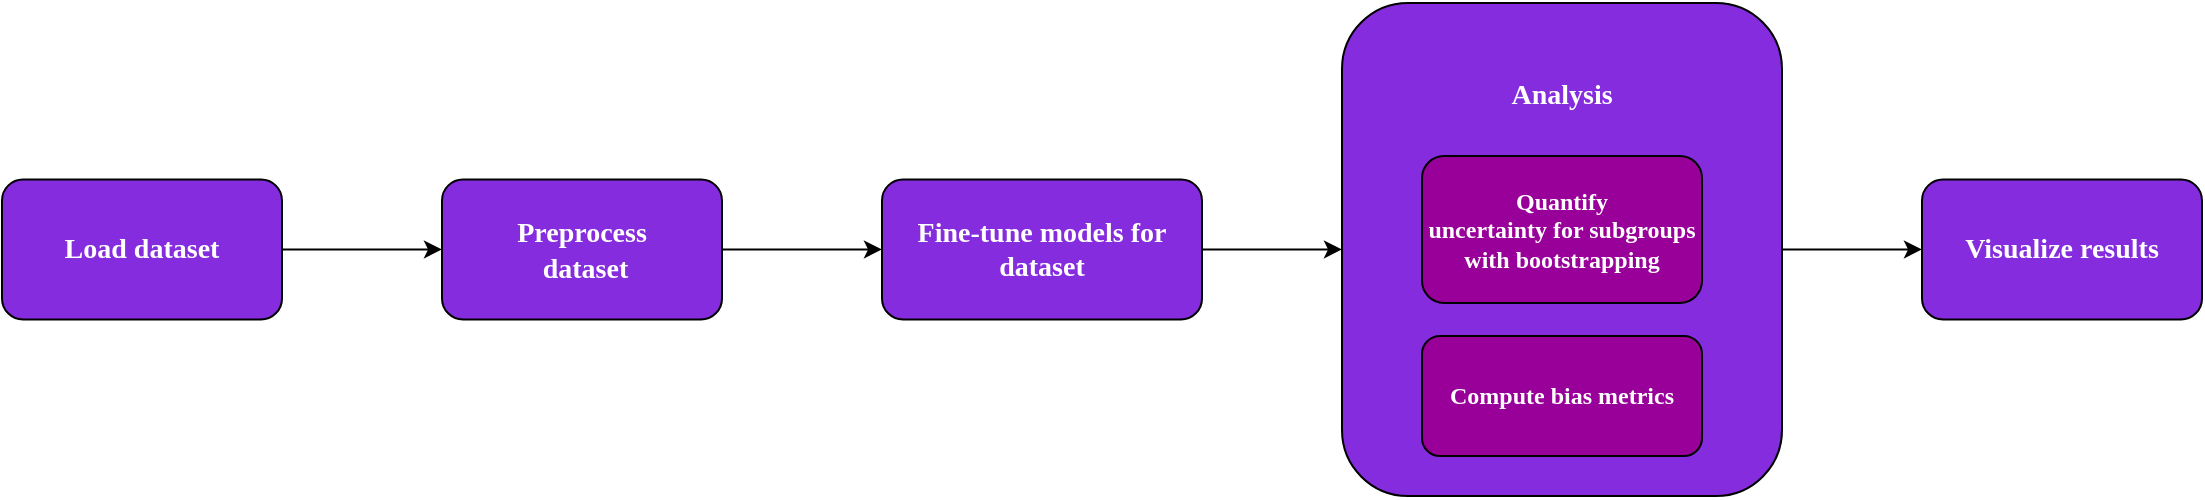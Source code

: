 <mxfile version="20.7.3"><diagram id="aQRAqClkytbqUcFfZQt5" name="Page-1"><mxGraphModel dx="1135" dy="638" grid="1" gridSize="10" guides="1" tooltips="1" connect="1" arrows="1" fold="1" page="1" pageScale="1" pageWidth="850" pageHeight="1100" math="0" shadow="0"><root><mxCell id="0"/><mxCell id="1" parent="0"/><mxCell id="NR_Q3zGdcYZtUHcx7NVW-13" style="edgeStyle=orthogonalEdgeStyle;rounded=0;orthogonalLoop=1;jettySize=auto;html=1;entryX=0;entryY=0.5;entryDx=0;entryDy=0;fontSize=14;" edge="1" parent="1" source="OOUU9Hf3ILu-f6U2OoeW-5" target="NR_Q3zGdcYZtUHcx7NVW-10"><mxGeometry relative="1" as="geometry"/></mxCell><mxCell id="OOUU9Hf3ILu-f6U2OoeW-5" value="&lt;div&gt;&lt;font style=&quot;font-size: 14px;&quot; face=&quot;Comic Sans MS&quot;&gt;&lt;b&gt;&lt;font color=&quot;#FFFFFF&quot;&gt;&lt;font style=&quot;font-size: 14px;&quot;&gt;Analysis&lt;/font&gt;&lt;br&gt;&lt;/font&gt;&lt;/b&gt;&lt;/font&gt;&lt;/div&gt;&lt;div&gt;&lt;font size=&quot;3&quot; face=&quot;Comic Sans MS&quot;&gt;&lt;b&gt;&lt;font color=&quot;#FFFFFF&quot;&gt;&lt;br&gt;&lt;/font&gt;&lt;/b&gt;&lt;/font&gt;&lt;/div&gt;&lt;div&gt;&lt;font size=&quot;3&quot; face=&quot;Comic Sans MS&quot;&gt;&lt;b&gt;&lt;font color=&quot;#FFFFFF&quot;&gt;&lt;br&gt;&lt;/font&gt;&lt;/b&gt;&lt;/font&gt;&lt;/div&gt;&lt;div&gt;&lt;font size=&quot;3&quot;&gt;&lt;br&gt;&lt;/font&gt;&lt;/div&gt;&lt;div&gt;&lt;font size=&quot;3&quot;&gt;&lt;br&gt;&lt;/font&gt;&lt;/div&gt;&lt;div&gt;&lt;font size=&quot;3&quot;&gt;&lt;br&gt;&lt;/font&gt;&lt;/div&gt;&lt;div&gt;&lt;font size=&quot;3&quot;&gt;&lt;br&gt;&lt;/font&gt;&lt;/div&gt;&lt;div&gt;&lt;font size=&quot;3&quot;&gt;&lt;br&gt;&lt;/font&gt;&lt;/div&gt;&lt;div&gt;&lt;font size=&quot;3&quot;&gt;&lt;br&gt;&lt;/font&gt;&lt;/div&gt;" style="rounded=1;whiteSpace=wrap;html=1;fillColor=#852CDE;perimeterSpacing=0;" parent="1" vertex="1"><mxGeometry x="720" y="213.44" width="220" height="246.57" as="geometry"/></mxCell><mxCell id="fOtI29H3gwgzJLOCSWZ0-18" value="&lt;font face=&quot;Comic Sans MS&quot;&gt;&lt;b&gt;&lt;font color=&quot;#FFFFFF&quot;&gt;&lt;font face=&quot;Comic Sans MS&quot;&gt;&lt;b&gt;&lt;font color=&quot;#FFFFFF&quot;&gt;Quantify&lt;br&gt;&lt;/font&gt;&lt;/b&gt;&lt;/font&gt;uncertainty for subgroups with bootstrapping&lt;br&gt;&lt;/font&gt;&lt;/b&gt;&lt;/font&gt;" style="rounded=1;whiteSpace=wrap;html=1;fillColor=#990099;perimeterSpacing=0;" parent="1" vertex="1"><mxGeometry x="760" y="290" width="140" height="73.44" as="geometry"/></mxCell><mxCell id="fOtI29H3gwgzJLOCSWZ0-13" value="&lt;font face=&quot;Comic Sans MS&quot;&gt;&lt;b&gt;&lt;font color=&quot;#FFFFFF&quot;&gt;Compute bias metrics&lt;br&gt;&lt;/font&gt;&lt;/b&gt;&lt;/font&gt;" style="rounded=1;whiteSpace=wrap;html=1;fillColor=#990099;" parent="1" vertex="1"><mxGeometry x="760" y="380" width="140" height="60" as="geometry"/></mxCell><mxCell id="NR_Q3zGdcYZtUHcx7NVW-9" style="edgeStyle=orthogonalEdgeStyle;rounded=0;orthogonalLoop=1;jettySize=auto;html=1;entryX=0;entryY=0.5;entryDx=0;entryDy=0;fontSize=14;" edge="1" parent="1" source="OOUU9Hf3ILu-f6U2OoeW-8" target="OOUU9Hf3ILu-f6U2OoeW-5"><mxGeometry relative="1" as="geometry"/></mxCell><mxCell id="OOUU9Hf3ILu-f6U2OoeW-8" value="&lt;font style=&quot;font-size: 14px;&quot; face=&quot;Comic Sans MS&quot;&gt;&lt;b&gt;&lt;font color=&quot;#FFFFFF&quot;&gt;Fine-tune models for dataset&lt;br&gt;&lt;/font&gt;&lt;/b&gt;&lt;/font&gt;" style="rounded=1;whiteSpace=wrap;html=1;fillColor=#852CDE;" parent="1" vertex="1"><mxGeometry x="490" y="301.72" width="160" height="70" as="geometry"/></mxCell><mxCell id="NR_Q3zGdcYZtUHcx7NVW-7" style="edgeStyle=orthogonalEdgeStyle;rounded=0;orthogonalLoop=1;jettySize=auto;html=1;entryX=0;entryY=0.5;entryDx=0;entryDy=0;fontSize=14;" edge="1" parent="1" source="NR_Q3zGdcYZtUHcx7NVW-2" target="OOUU9Hf3ILu-f6U2OoeW-8"><mxGeometry relative="1" as="geometry"/></mxCell><mxCell id="NR_Q3zGdcYZtUHcx7NVW-2" value="&lt;font style=&quot;font-size: 14px;&quot;&gt;&lt;b&gt;&lt;font style=&quot;font-size: 14px;&quot; color=&quot;#FFFFFF&quot;&gt;&lt;font style=&quot;font-size: 14px;&quot; face=&quot;Comic Sans MS&quot;&gt;Preprocess&lt;/font&gt;&lt;/font&gt;&lt;/b&gt;&lt;/font&gt;&lt;div style=&quot;font-size: 14px;&quot;&gt;&lt;font style=&quot;font-size: 14px;&quot; face=&quot;Comic Sans MS&quot;&gt;&lt;b&gt;&lt;font style=&quot;font-size: 14px;&quot; color=&quot;#FFFFFF&quot;&gt;&amp;nbsp;dataset&lt;/font&gt;&lt;/b&gt;&lt;/font&gt;&lt;/div&gt;" style="rounded=1;whiteSpace=wrap;html=1;fillColor=#852CDE;perimeterSpacing=0;" vertex="1" parent="1"><mxGeometry x="270" y="301.72" width="140" height="70" as="geometry"/></mxCell><mxCell id="NR_Q3zGdcYZtUHcx7NVW-4" style="edgeStyle=orthogonalEdgeStyle;rounded=0;orthogonalLoop=1;jettySize=auto;html=1;entryX=0;entryY=0.5;entryDx=0;entryDy=0;fontSize=14;" edge="1" parent="1" source="NR_Q3zGdcYZtUHcx7NVW-3" target="NR_Q3zGdcYZtUHcx7NVW-2"><mxGeometry relative="1" as="geometry"/></mxCell><mxCell id="NR_Q3zGdcYZtUHcx7NVW-3" value="&lt;font style=&quot;font-size: 14px;&quot; face=&quot;Comic Sans MS&quot;&gt;&lt;b&gt;&lt;font color=&quot;#FFFFFF&quot;&gt;Load dataset&lt;/font&gt;&lt;/b&gt;&lt;/font&gt;" style="rounded=1;whiteSpace=wrap;html=1;fillColor=#852CDE;perimeterSpacing=0;" vertex="1" parent="1"><mxGeometry x="50" y="301.72" width="140" height="70" as="geometry"/></mxCell><mxCell id="NR_Q3zGdcYZtUHcx7NVW-10" value="&lt;font style=&quot;font-size: 14px;&quot; face=&quot;Comic Sans MS&quot;&gt;&lt;b&gt;&lt;font color=&quot;#FFFFFF&quot;&gt;Visualize results&lt;br&gt;&lt;/font&gt;&lt;/b&gt;&lt;/font&gt;" style="rounded=1;whiteSpace=wrap;html=1;fillColor=#852CDE;perimeterSpacing=0;" vertex="1" parent="1"><mxGeometry x="1010" y="301.73" width="140" height="70" as="geometry"/></mxCell></root></mxGraphModel></diagram></mxfile>